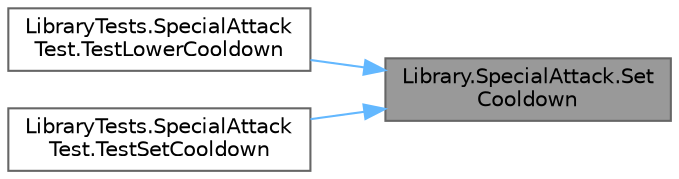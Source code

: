 digraph "Library.SpecialAttack.SetCooldown"
{
 // INTERACTIVE_SVG=YES
 // LATEX_PDF_SIZE
  bgcolor="transparent";
  edge [fontname=Helvetica,fontsize=10,labelfontname=Helvetica,labelfontsize=10];
  node [fontname=Helvetica,fontsize=10,shape=box,height=0.2,width=0.4];
  rankdir="RL";
  Node1 [id="Node000001",label="Library.SpecialAttack.Set\lCooldown",height=0.2,width=0.4,color="gray40", fillcolor="grey60", style="filled", fontcolor="black",tooltip="Le asigna 2 a el contador de turnos que se deben esperar para usar el ataque."];
  Node1 -> Node2 [id="edge1_Node000001_Node000002",dir="back",color="steelblue1",style="solid",tooltip=" "];
  Node2 [id="Node000002",label="LibraryTests.SpecialAttack\lTest.TestLowerCooldown",height=0.2,width=0.4,color="grey40", fillcolor="white", style="filled",URL="$classLibraryTests_1_1SpecialAttackTest.html#a4d46e47a7c4e6d83eafa3b86e4c00747",tooltip="Verifica que el cooldown de un ataque especial disminuye correctamente llamando al metodo LowerCooldo..."];
  Node1 -> Node3 [id="edge2_Node000001_Node000003",dir="back",color="steelblue1",style="solid",tooltip=" "];
  Node3 [id="Node000003",label="LibraryTests.SpecialAttack\lTest.TestSetCooldown",height=0.2,width=0.4,color="grey40", fillcolor="white", style="filled",URL="$classLibraryTests_1_1SpecialAttackTest.html#a5204d99b5179e0810fb67da909e9ac0d",tooltip="Verifica que el método SetCooldown() restablece a 4 el cooldown del ataque especial."];
}
